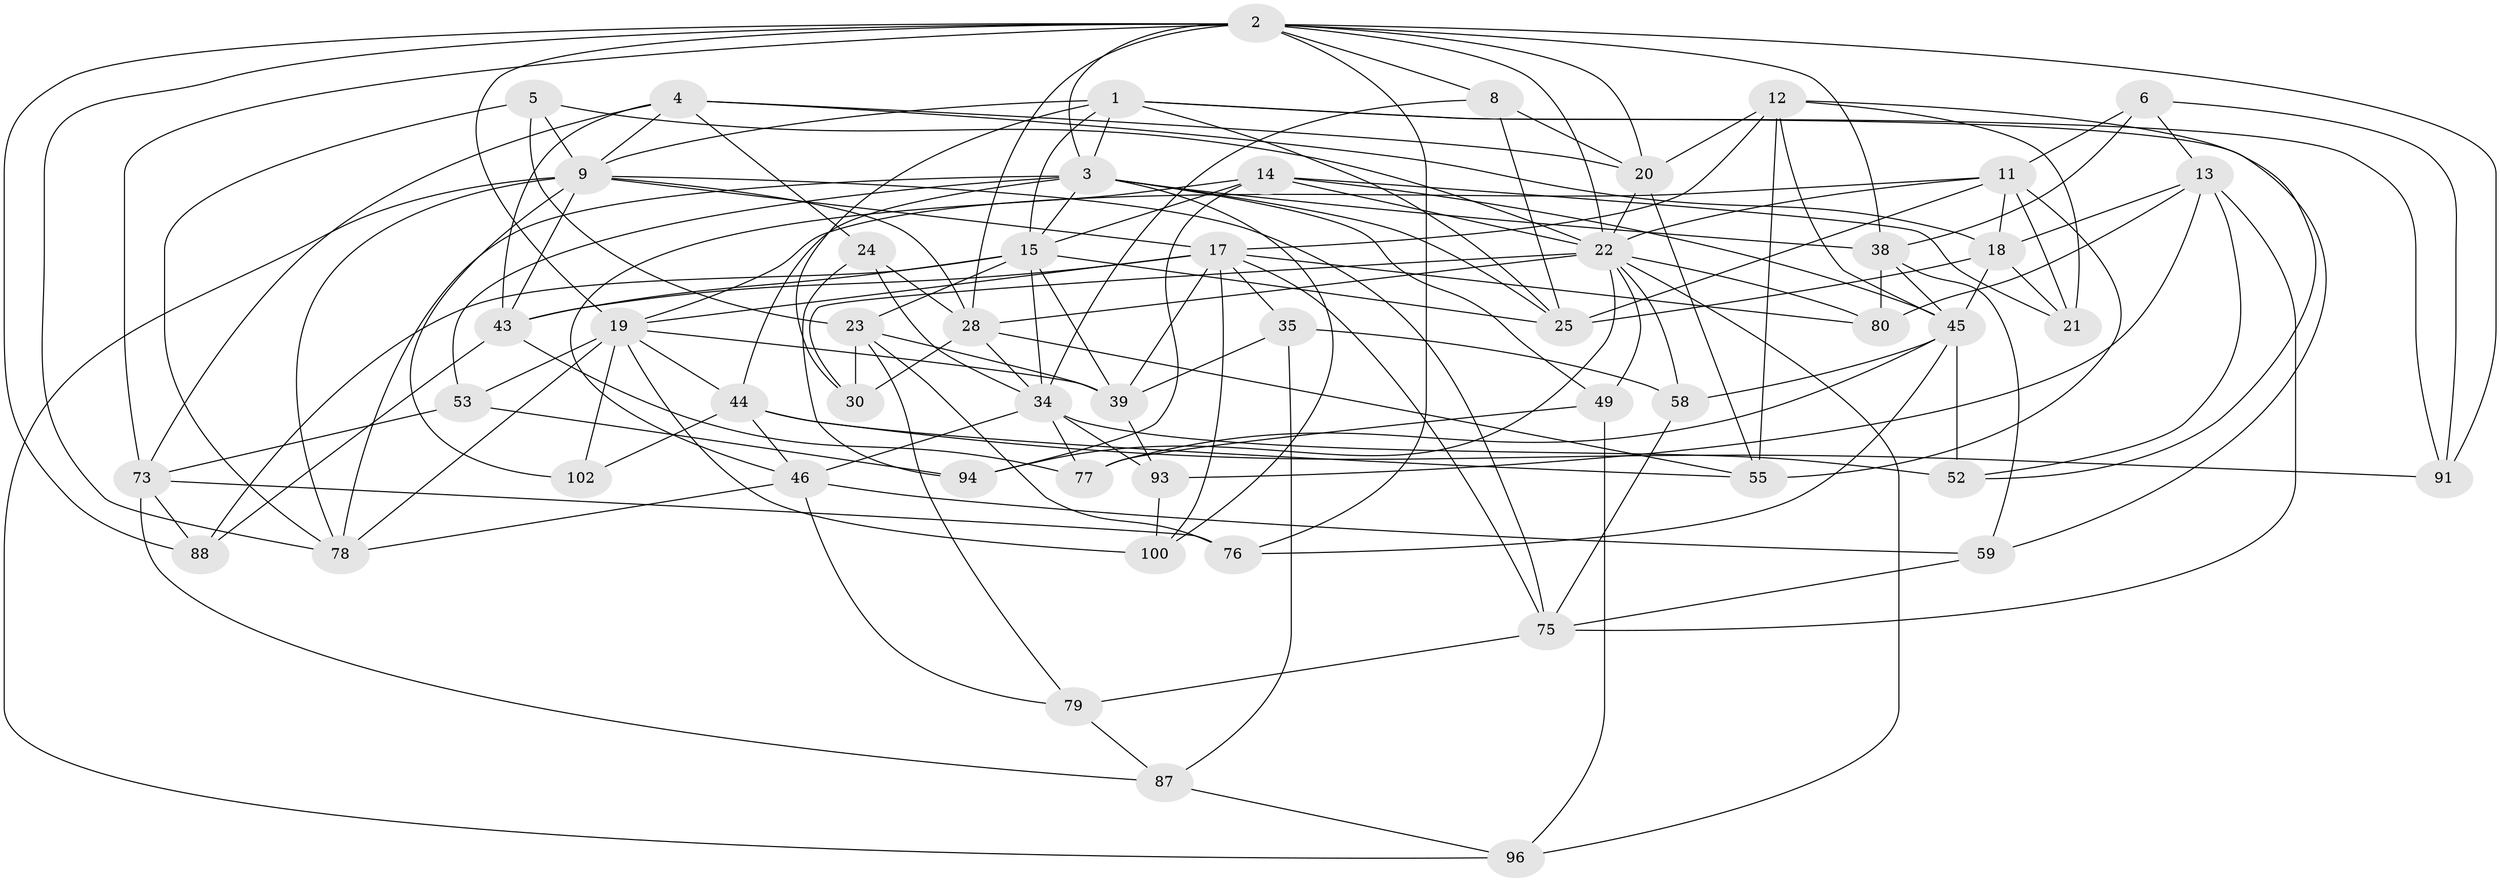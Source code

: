 // original degree distribution, {4: 1.0}
// Generated by graph-tools (version 1.1) at 2025/16/03/09/25 04:16:37]
// undirected, 53 vertices, 152 edges
graph export_dot {
graph [start="1"]
  node [color=gray90,style=filled];
  1 [super="+57+74"];
  2 [super="+68+33+42"];
  3 [super="+107+7"];
  4 [super="+10"];
  5;
  6;
  8;
  9 [super="+16"];
  11 [super="+60+72"];
  12 [super="+40"];
  13 [super="+66"];
  14 [super="+92"];
  15 [super="+64+26"];
  17 [super="+29+67"];
  18 [super="+86"];
  19 [super="+31+69"];
  20 [super="+61"];
  21;
  22 [super="+48+84"];
  23 [super="+95"];
  24;
  25 [super="+41"];
  28 [super="+32+56"];
  30;
  34 [super="+103+37"];
  35 [super="+63"];
  38 [super="+65"];
  39 [super="+90+101"];
  43 [super="+98"];
  44 [super="+82"];
  45 [super="+47"];
  46 [super="+51"];
  49;
  52;
  53;
  55 [super="+85"];
  58;
  59;
  73 [super="+99"];
  75 [super="+89"];
  76;
  77;
  78 [super="+81"];
  79;
  80;
  87;
  88;
  91;
  93;
  94;
  96;
  100;
  102;
  1 -- 30;
  1 -- 59;
  1 -- 91;
  1 -- 25;
  1 -- 9;
  1 -- 3;
  1 -- 15 [weight=2];
  2 -- 73;
  2 -- 8;
  2 -- 38;
  2 -- 28;
  2 -- 20;
  2 -- 88;
  2 -- 91;
  2 -- 76;
  2 -- 3;
  2 -- 22;
  2 -- 19;
  2 -- 78;
  3 -- 100;
  3 -- 15;
  3 -- 49;
  3 -- 44;
  3 -- 53;
  3 -- 38;
  3 -- 25;
  3 -- 78;
  4 -- 73;
  4 -- 24;
  4 -- 18;
  4 -- 20;
  4 -- 43;
  4 -- 9;
  5 -- 23;
  5 -- 22;
  5 -- 9;
  5 -- 78;
  6 -- 91;
  6 -- 38;
  6 -- 11;
  6 -- 13;
  8 -- 20;
  8 -- 25;
  8 -- 34;
  9 -- 96;
  9 -- 17 [weight=2];
  9 -- 102;
  9 -- 43;
  9 -- 28 [weight=2];
  9 -- 75;
  9 -- 78;
  11 -- 55 [weight=2];
  11 -- 21;
  11 -- 25;
  11 -- 18;
  11 -- 22;
  11 -- 19;
  12 -- 55;
  12 -- 21;
  12 -- 52;
  12 -- 45;
  12 -- 20;
  12 -- 17;
  13 -- 80;
  13 -- 52;
  13 -- 18;
  13 -- 93;
  13 -- 75;
  14 -- 21;
  14 -- 94;
  14 -- 15;
  14 -- 22;
  14 -- 45;
  14 -- 46;
  15 -- 34;
  15 -- 43;
  15 -- 39;
  15 -- 23;
  15 -- 88;
  15 -- 25;
  17 -- 100;
  17 -- 80;
  17 -- 43;
  17 -- 75;
  17 -- 35;
  17 -- 39;
  17 -- 19;
  18 -- 25;
  18 -- 21;
  18 -- 45;
  19 -- 78;
  19 -- 102 [weight=2];
  19 -- 53;
  19 -- 100;
  19 -- 39;
  19 -- 44;
  20 -- 55;
  20 -- 22;
  22 -- 96;
  22 -- 80;
  22 -- 94;
  22 -- 49;
  22 -- 58;
  22 -- 30;
  22 -- 28;
  23 -- 30;
  23 -- 76;
  23 -- 39;
  23 -- 79;
  24 -- 94;
  24 -- 34;
  24 -- 28;
  28 -- 30;
  28 -- 55;
  28 -- 34;
  34 -- 46;
  34 -- 52;
  34 -- 93;
  34 -- 77;
  35 -- 58;
  35 -- 87;
  35 -- 39 [weight=3];
  38 -- 59;
  38 -- 80;
  38 -- 45;
  39 -- 93;
  43 -- 88;
  43 -- 77;
  44 -- 102;
  44 -- 46;
  44 -- 91;
  44 -- 55;
  45 -- 52;
  45 -- 77;
  45 -- 58;
  45 -- 76;
  46 -- 78;
  46 -- 59;
  46 -- 79;
  49 -- 77;
  49 -- 96;
  53 -- 94;
  53 -- 73;
  58 -- 75;
  59 -- 75;
  73 -- 87;
  73 -- 76;
  73 -- 88;
  75 -- 79;
  79 -- 87;
  87 -- 96;
  93 -- 100;
}
